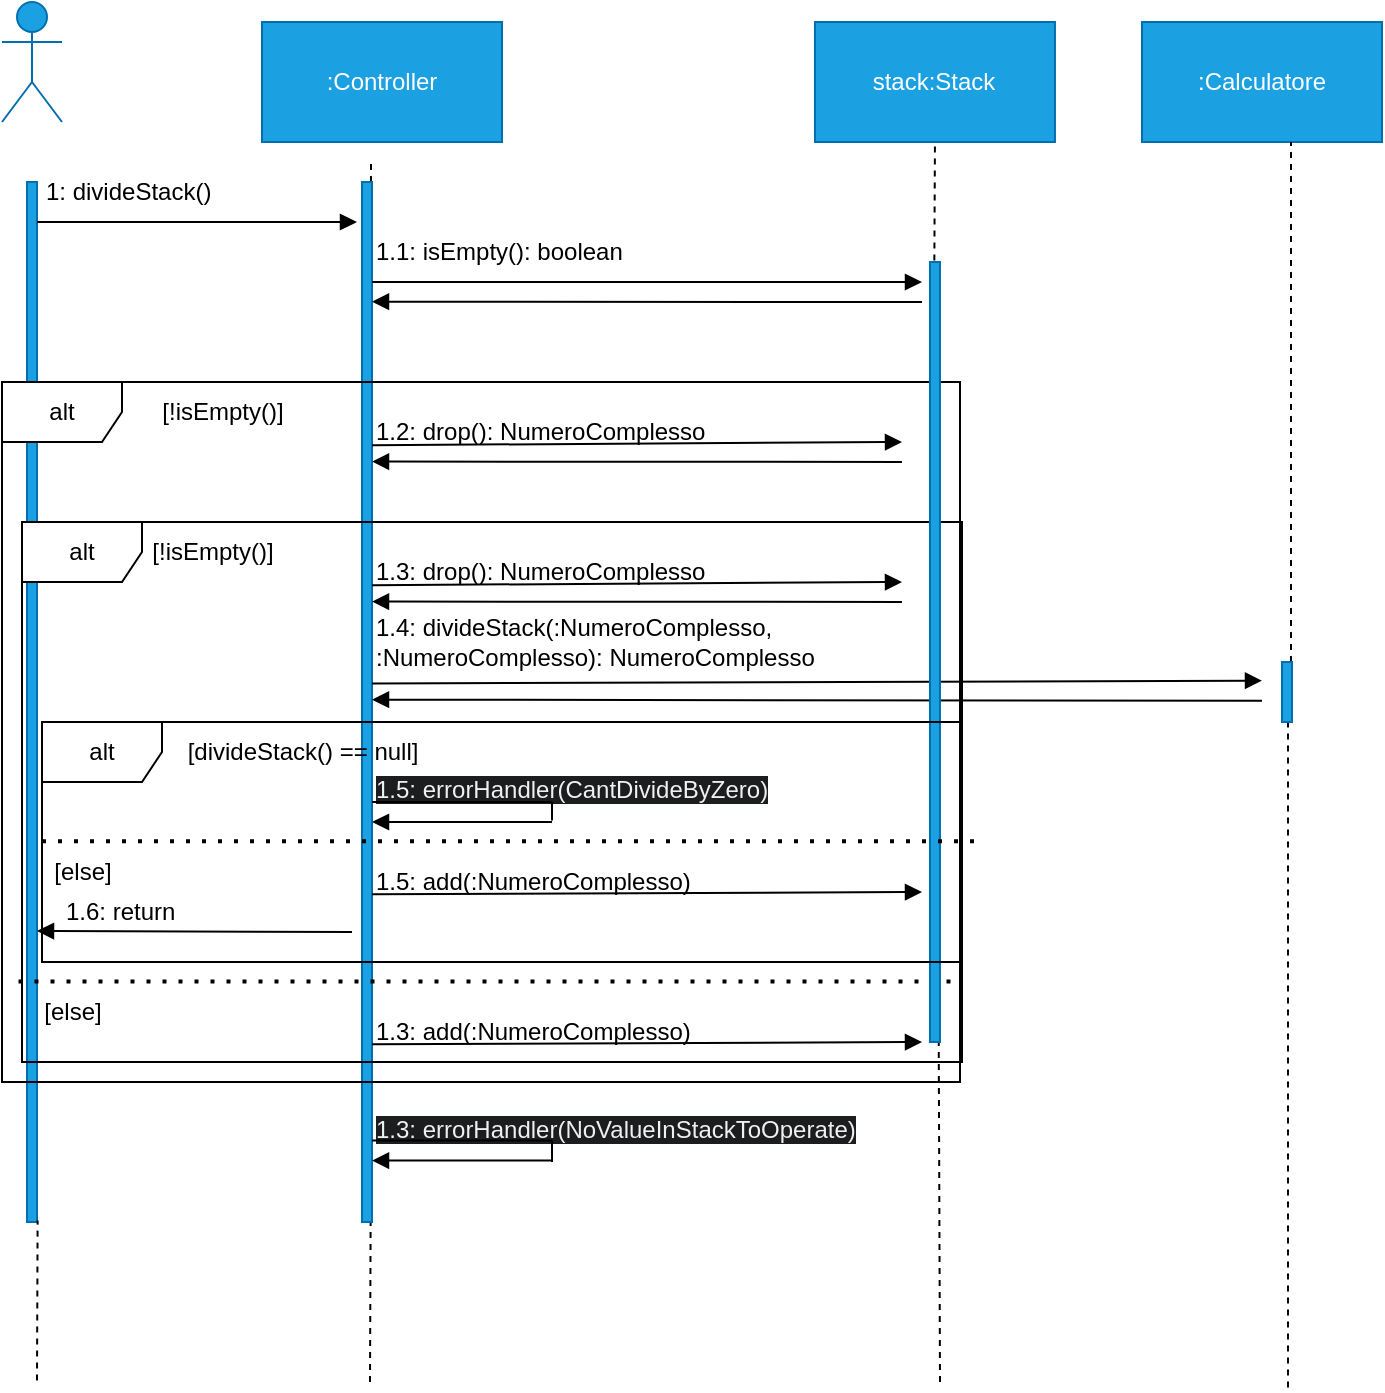 <mxfile version="22.0.3" type="device">
  <diagram name="Page-1" id="LCLt-VKqUHcCb4yVHi7Q">
    <mxGraphModel dx="1195" dy="646" grid="1" gridSize="10" guides="1" tooltips="1" connect="1" arrows="1" fold="1" page="1" pageScale="1" pageWidth="850" pageHeight="1100" math="0" shadow="0">
      <root>
        <mxCell id="0" />
        <mxCell id="1" parent="0" />
        <mxCell id="6EQC8CX66Dj-WZFfLZq5-47" value="Actor" style="shape=umlActor;verticalLabelPosition=bottom;verticalAlign=top;html=1;fillColor=#1ba1e2;fontColor=#ffffff;strokeColor=#006EAF;" parent="1" vertex="1">
          <mxGeometry x="80" y="110" width="30" height="60" as="geometry" />
        </mxCell>
        <mxCell id="6EQC8CX66Dj-WZFfLZq5-48" value="" style="html=1;points=[];perimeter=orthogonalPerimeter;fillColor=#1ba1e2;fontColor=#ffffff;strokeColor=#006EAF;" parent="1" vertex="1">
          <mxGeometry x="92.5" y="200" width="5" height="520" as="geometry" />
        </mxCell>
        <mxCell id="6EQC8CX66Dj-WZFfLZq5-49" value="" style="html=1;verticalAlign=bottom;labelBackgroundColor=none;endArrow=block;endFill=1;" parent="1" edge="1">
          <mxGeometry width="160" relative="1" as="geometry">
            <mxPoint x="97.5" y="220" as="sourcePoint" />
            <mxPoint x="257.5" y="220" as="targetPoint" />
          </mxGeometry>
        </mxCell>
        <mxCell id="6EQC8CX66Dj-WZFfLZq5-50" value="1: divideStack()&amp;nbsp;" style="text;html=1;strokeColor=none;fillColor=none;align=left;verticalAlign=middle;whiteSpace=wrap;rounded=0;" parent="1" vertex="1">
          <mxGeometry x="100" y="190" width="160" height="30" as="geometry" />
        </mxCell>
        <mxCell id="6EQC8CX66Dj-WZFfLZq5-51" value=":Controller" style="rounded=0;whiteSpace=wrap;html=1;fillColor=#1ba1e2;fontColor=#ffffff;strokeColor=#006EAF;" parent="1" vertex="1">
          <mxGeometry x="210" y="120" width="120" height="60" as="geometry" />
        </mxCell>
        <mxCell id="6EQC8CX66Dj-WZFfLZq5-52" value="" style="endArrow=none;dashed=1;html=1;startArrow=none;" parent="1" source="6EQC8CX66Dj-WZFfLZq5-54" edge="1">
          <mxGeometry width="50" height="50" relative="1" as="geometry">
            <mxPoint x="264.5" y="730" as="sourcePoint" />
            <mxPoint x="264.5" y="190" as="targetPoint" />
          </mxGeometry>
        </mxCell>
        <mxCell id="6EQC8CX66Dj-WZFfLZq5-53" value="" style="endArrow=none;dashed=1;html=1;" parent="1" edge="1">
          <mxGeometry width="50" height="50" relative="1" as="geometry">
            <mxPoint x="264" y="800" as="sourcePoint" />
            <mxPoint x="264.31" y="720" as="targetPoint" />
          </mxGeometry>
        </mxCell>
        <mxCell id="6EQC8CX66Dj-WZFfLZq5-54" value="" style="html=1;points=[];perimeter=orthogonalPerimeter;fillColor=#1ba1e2;fontColor=#ffffff;strokeColor=#006EAF;" parent="1" vertex="1">
          <mxGeometry x="260" y="200" width="5" height="520" as="geometry" />
        </mxCell>
        <mxCell id="6EQC8CX66Dj-WZFfLZq5-55" value="" style="html=1;verticalAlign=bottom;labelBackgroundColor=none;endArrow=block;endFill=1;exitX=0.669;exitY=0.19;exitDx=0;exitDy=0;exitPerimeter=0;" parent="1" edge="1">
          <mxGeometry width="160" relative="1" as="geometry">
            <mxPoint x="265.005" y="331.6" as="sourcePoint" />
            <mxPoint x="530" y="330" as="targetPoint" />
          </mxGeometry>
        </mxCell>
        <mxCell id="6EQC8CX66Dj-WZFfLZq5-56" value="1.2: drop(): NumeroComplesso" style="text;html=1;strokeColor=none;fillColor=none;align=left;verticalAlign=middle;whiteSpace=wrap;rounded=0;" parent="1" vertex="1">
          <mxGeometry x="265" y="310" width="195" height="30" as="geometry" />
        </mxCell>
        <mxCell id="6EQC8CX66Dj-WZFfLZq5-57" value="" style="html=1;verticalAlign=bottom;labelBackgroundColor=none;endArrow=block;endFill=1;" parent="1" edge="1">
          <mxGeometry width="160" relative="1" as="geometry">
            <mxPoint x="265" y="250" as="sourcePoint" />
            <mxPoint x="540" y="250" as="targetPoint" />
          </mxGeometry>
        </mxCell>
        <mxCell id="6EQC8CX66Dj-WZFfLZq5-58" value="1.1: isEmpty(): boolean" style="text;html=1;strokeColor=none;fillColor=none;align=left;verticalAlign=middle;whiteSpace=wrap;rounded=0;" parent="1" vertex="1">
          <mxGeometry x="265" y="220" width="200" height="30" as="geometry" />
        </mxCell>
        <mxCell id="6EQC8CX66Dj-WZFfLZq5-59" value="stack:Stack" style="rounded=0;whiteSpace=wrap;html=1;fillColor=#1ba1e2;fontColor=#ffffff;strokeColor=#006EAF;" parent="1" vertex="1">
          <mxGeometry x="486.48" y="120" width="120" height="60" as="geometry" />
        </mxCell>
        <mxCell id="6EQC8CX66Dj-WZFfLZq5-60" value="" style="endArrow=none;dashed=1;html=1;exitX=0.438;exitY=-0.002;exitDx=0;exitDy=0;exitPerimeter=0;entryX=0.5;entryY=1;entryDx=0;entryDy=0;" parent="1" source="6EQC8CX66Dj-WZFfLZq5-87" target="6EQC8CX66Dj-WZFfLZq5-59" edge="1">
          <mxGeometry width="50" height="50" relative="1" as="geometry">
            <mxPoint x="549.36" y="236.14" as="sourcePoint" />
            <mxPoint x="548.98" y="206.1" as="targetPoint" />
          </mxGeometry>
        </mxCell>
        <mxCell id="6EQC8CX66Dj-WZFfLZq5-61" value="" style="html=1;verticalAlign=bottom;labelBackgroundColor=none;endArrow=block;endFill=1;" parent="1" edge="1">
          <mxGeometry width="160" relative="1" as="geometry">
            <mxPoint x="530" y="340" as="sourcePoint" />
            <mxPoint x="265" y="339.76" as="targetPoint" />
          </mxGeometry>
        </mxCell>
        <mxCell id="6EQC8CX66Dj-WZFfLZq5-62" value="1.5: add(:NumeroComplesso)" style="text;html=1;strokeColor=none;fillColor=none;align=left;verticalAlign=middle;whiteSpace=wrap;rounded=0;" parent="1" vertex="1">
          <mxGeometry x="265" y="535" width="205" height="30" as="geometry" />
        </mxCell>
        <mxCell id="6EQC8CX66Dj-WZFfLZq5-63" value="alt" style="shape=umlFrame;whiteSpace=wrap;html=1;pointerEvents=0;" parent="1" vertex="1">
          <mxGeometry x="80" y="300" width="479" height="350" as="geometry" />
        </mxCell>
        <mxCell id="6EQC8CX66Dj-WZFfLZq5-64" value="" style="html=1;verticalAlign=bottom;labelBackgroundColor=none;endArrow=block;endFill=1;" parent="1" edge="1">
          <mxGeometry width="160" relative="1" as="geometry">
            <mxPoint x="255" y="575" as="sourcePoint" />
            <mxPoint x="97.5" y="574.5" as="targetPoint" />
          </mxGeometry>
        </mxCell>
        <mxCell id="6EQC8CX66Dj-WZFfLZq5-65" value="1.6: return" style="text;html=1;strokeColor=none;fillColor=none;align=left;verticalAlign=middle;whiteSpace=wrap;rounded=0;" parent="1" vertex="1">
          <mxGeometry x="110" y="550" width="130" height="30" as="geometry" />
        </mxCell>
        <mxCell id="6EQC8CX66Dj-WZFfLZq5-68" value="[!isEmpty()]" style="text;html=1;align=center;verticalAlign=middle;resizable=0;points=[];autosize=1;strokeColor=none;fillColor=none;" parent="1" vertex="1">
          <mxGeometry x="150" y="300" width="80" height="30" as="geometry" />
        </mxCell>
        <mxCell id="6EQC8CX66Dj-WZFfLZq5-69" value=":Calculatore" style="rounded=0;whiteSpace=wrap;html=1;fillColor=#1ba1e2;fontColor=#ffffff;strokeColor=#006EAF;" parent="1" vertex="1">
          <mxGeometry x="650" y="120" width="120" height="60" as="geometry" />
        </mxCell>
        <mxCell id="6EQC8CX66Dj-WZFfLZq5-70" value="" style="endArrow=none;dashed=1;html=1;startArrow=none;rounded=0;" parent="1" source="6EQC8CX66Dj-WZFfLZq5-72" edge="1">
          <mxGeometry width="50" height="50" relative="1" as="geometry">
            <mxPoint x="724.5" y="720" as="sourcePoint" />
            <mxPoint x="724.5" y="180" as="targetPoint" />
          </mxGeometry>
        </mxCell>
        <mxCell id="6EQC8CX66Dj-WZFfLZq5-71" value="" style="endArrow=none;dashed=1;html=1;rounded=0;" parent="1" target="6EQC8CX66Dj-WZFfLZq5-72" edge="1">
          <mxGeometry width="50" height="50" relative="1" as="geometry">
            <mxPoint x="723" y="802.759" as="sourcePoint" />
            <mxPoint x="724.5" y="180" as="targetPoint" />
          </mxGeometry>
        </mxCell>
        <mxCell id="6EQC8CX66Dj-WZFfLZq5-72" value="" style="html=1;points=[];perimeter=orthogonalPerimeter;fillColor=#1ba1e2;fontColor=#ffffff;strokeColor=#006EAF;" parent="1" vertex="1">
          <mxGeometry x="720" y="440" width="5" height="30" as="geometry" />
        </mxCell>
        <mxCell id="6EQC8CX66Dj-WZFfLZq5-73" value="1.4: divideStack(:NumeroComplesso, :NumeroComplesso): NumeroComplesso" style="text;html=1;strokeColor=none;fillColor=none;align=left;verticalAlign=middle;whiteSpace=wrap;rounded=0;" parent="1" vertex="1">
          <mxGeometry x="265" y="415" width="285" height="30" as="geometry" />
        </mxCell>
        <mxCell id="6EQC8CX66Dj-WZFfLZq5-74" value="" style="html=1;verticalAlign=bottom;labelBackgroundColor=none;endArrow=block;endFill=1;exitX=0.669;exitY=0.19;exitDx=0;exitDy=0;exitPerimeter=0;" parent="1" edge="1">
          <mxGeometry width="160" relative="1" as="geometry">
            <mxPoint x="265.005" y="450.7" as="sourcePoint" />
            <mxPoint x="710" y="449.34" as="targetPoint" />
          </mxGeometry>
        </mxCell>
        <mxCell id="6EQC8CX66Dj-WZFfLZq5-75" value="" style="html=1;verticalAlign=bottom;labelBackgroundColor=none;endArrow=block;endFill=1;" parent="1" edge="1">
          <mxGeometry width="160" relative="1" as="geometry">
            <mxPoint x="710" y="459.34" as="sourcePoint" />
            <mxPoint x="265" y="458.86" as="targetPoint" />
          </mxGeometry>
        </mxCell>
        <mxCell id="6EQC8CX66Dj-WZFfLZq5-76" value="" style="html=1;verticalAlign=bottom;labelBackgroundColor=none;endArrow=block;endFill=1;" parent="1" edge="1">
          <mxGeometry width="160" relative="1" as="geometry">
            <mxPoint x="540" y="260" as="sourcePoint" />
            <mxPoint x="265" y="259.83" as="targetPoint" />
          </mxGeometry>
        </mxCell>
        <mxCell id="6EQC8CX66Dj-WZFfLZq5-77" value="" style="endArrow=none;dashed=1;html=1;entryX=0.852;entryY=0.909;entryDx=0;entryDy=0;entryPerimeter=0;" parent="1" target="6EQC8CX66Dj-WZFfLZq5-87" edge="1">
          <mxGeometry width="50" height="50" relative="1" as="geometry">
            <mxPoint x="549" y="800" as="sourcePoint" />
            <mxPoint x="548.98" y="386.1" as="targetPoint" />
          </mxGeometry>
        </mxCell>
        <mxCell id="6EQC8CX66Dj-WZFfLZq5-78" value="alt" style="shape=umlFrame;whiteSpace=wrap;html=1;pointerEvents=0;" parent="1" vertex="1">
          <mxGeometry x="90" y="370" width="470" height="270" as="geometry" />
        </mxCell>
        <mxCell id="6EQC8CX66Dj-WZFfLZq5-79" value="" style="endArrow=none;dashed=1;html=1;dashPattern=1 3;strokeWidth=2;rounded=0;exitX=-0.035;exitY=-0.007;exitDx=0;exitDy=0;exitPerimeter=0;entryX=0.998;entryY=0.851;entryDx=0;entryDy=0;entryPerimeter=0;" parent="1" source="6EQC8CX66Dj-WZFfLZq5-80" target="6EQC8CX66Dj-WZFfLZq5-78" edge="1">
          <mxGeometry width="50" height="50" relative="1" as="geometry">
            <mxPoint x="85" y="520" as="sourcePoint" />
            <mxPoint x="555" y="520" as="targetPoint" />
          </mxGeometry>
        </mxCell>
        <mxCell id="6EQC8CX66Dj-WZFfLZq5-80" value="[else]" style="text;html=1;align=center;verticalAlign=middle;resizable=0;points=[];autosize=1;strokeColor=none;fillColor=none;" parent="1" vertex="1">
          <mxGeometry x="90" y="600" width="50" height="30" as="geometry" />
        </mxCell>
        <mxCell id="6EQC8CX66Dj-WZFfLZq5-81" value="" style="html=1;verticalAlign=bottom;labelBackgroundColor=none;endArrow=block;endFill=1;exitX=0.669;exitY=0.19;exitDx=0;exitDy=0;exitPerimeter=0;" parent="1" edge="1">
          <mxGeometry width="160" relative="1" as="geometry">
            <mxPoint x="265.005" y="401.6" as="sourcePoint" />
            <mxPoint x="530" y="400" as="targetPoint" />
          </mxGeometry>
        </mxCell>
        <mxCell id="6EQC8CX66Dj-WZFfLZq5-82" value="1.3: drop(): NumeroComplesso" style="text;html=1;strokeColor=none;fillColor=none;align=left;verticalAlign=middle;whiteSpace=wrap;rounded=0;" parent="1" vertex="1">
          <mxGeometry x="265" y="380" width="195" height="30" as="geometry" />
        </mxCell>
        <mxCell id="6EQC8CX66Dj-WZFfLZq5-83" value="" style="html=1;verticalAlign=bottom;labelBackgroundColor=none;endArrow=block;endFill=1;" parent="1" edge="1">
          <mxGeometry width="160" relative="1" as="geometry">
            <mxPoint x="530" y="410" as="sourcePoint" />
            <mxPoint x="265" y="409.76" as="targetPoint" />
          </mxGeometry>
        </mxCell>
        <mxCell id="6EQC8CX66Dj-WZFfLZq5-84" value="" style="html=1;verticalAlign=bottom;labelBackgroundColor=none;endArrow=block;endFill=1;exitX=0.669;exitY=0.19;exitDx=0;exitDy=0;exitPerimeter=0;" parent="1" edge="1">
          <mxGeometry width="160" relative="1" as="geometry">
            <mxPoint x="264.995" y="556.15" as="sourcePoint" />
            <mxPoint x="540" y="555" as="targetPoint" />
          </mxGeometry>
        </mxCell>
        <mxCell id="6EQC8CX66Dj-WZFfLZq5-85" value="1.3: add(:NumeroComplesso)" style="text;html=1;strokeColor=none;fillColor=none;align=left;verticalAlign=middle;whiteSpace=wrap;rounded=0;" parent="1" vertex="1">
          <mxGeometry x="265" y="610" width="205" height="30" as="geometry" />
        </mxCell>
        <mxCell id="6EQC8CX66Dj-WZFfLZq5-86" value="" style="html=1;verticalAlign=bottom;labelBackgroundColor=none;endArrow=block;endFill=1;exitX=0.669;exitY=0.19;exitDx=0;exitDy=0;exitPerimeter=0;" parent="1" edge="1">
          <mxGeometry width="160" relative="1" as="geometry">
            <mxPoint x="264.995" y="631.15" as="sourcePoint" />
            <mxPoint x="540" y="630" as="targetPoint" />
          </mxGeometry>
        </mxCell>
        <mxCell id="6EQC8CX66Dj-WZFfLZq5-87" value="" style="html=1;points=[];perimeter=orthogonalPerimeter;fillColor=#1ba1e2;fontColor=#ffffff;strokeColor=#006EAF;" parent="1" vertex="1">
          <mxGeometry x="543.98" y="240" width="5" height="390" as="geometry" />
        </mxCell>
        <mxCell id="6EQC8CX66Dj-WZFfLZq5-88" value="[!isEmpty()]" style="text;html=1;align=center;verticalAlign=middle;resizable=0;points=[];autosize=1;strokeColor=none;fillColor=none;" parent="1" vertex="1">
          <mxGeometry x="145" y="370" width="80" height="30" as="geometry" />
        </mxCell>
        <mxCell id="6EQC8CX66Dj-WZFfLZq5-89" value="&lt;span style=&quot;color: rgb(240, 240, 240); font-family: Helvetica; font-size: 12px; font-style: normal; font-variant-ligatures: normal; font-variant-caps: normal; font-weight: 400; letter-spacing: normal; orphans: 2; text-align: left; text-indent: 0px; text-transform: none; widows: 2; word-spacing: 0px; -webkit-text-stroke-width: 0px; background-color: rgb(27, 29, 30); text-decoration-thickness: initial; text-decoration-style: initial; text-decoration-color: initial; float: none; display: inline !important;&quot;&gt;1.3: errorHandler(NoValueInStackToOperate)&lt;/span&gt;" style="text;whiteSpace=wrap;html=1;" parent="1" vertex="1">
          <mxGeometry x="265" y="660" width="245" height="20" as="geometry" />
        </mxCell>
        <mxCell id="6EQC8CX66Dj-WZFfLZq5-90" value="" style="html=1;verticalAlign=bottom;labelBackgroundColor=none;endArrow=block;endFill=1;rounded=0;" parent="1" edge="1">
          <mxGeometry width="160" relative="1" as="geometry">
            <mxPoint x="355.0" y="689.31" as="sourcePoint" />
            <mxPoint x="265.0" y="689.31" as="targetPoint" />
          </mxGeometry>
        </mxCell>
        <mxCell id="6EQC8CX66Dj-WZFfLZq5-91" value="" style="endArrow=none;html=1;rounded=0;" parent="1" edge="1">
          <mxGeometry width="50" height="50" relative="1" as="geometry">
            <mxPoint x="265.0" y="679.31" as="sourcePoint" />
            <mxPoint x="355.0" y="679.31" as="targetPoint" />
          </mxGeometry>
        </mxCell>
        <mxCell id="6EQC8CX66Dj-WZFfLZq5-92" value="" style="endArrow=none;html=1;rounded=0;" parent="1" edge="1">
          <mxGeometry width="50" height="50" relative="1" as="geometry">
            <mxPoint x="355" y="690" as="sourcePoint" />
            <mxPoint x="355.0" y="679.31" as="targetPoint" />
            <Array as="points" />
          </mxGeometry>
        </mxCell>
        <mxCell id="6EQC8CX66Dj-WZFfLZq5-94" value="alt" style="shape=umlFrame;whiteSpace=wrap;html=1;pointerEvents=0;" parent="1" vertex="1">
          <mxGeometry x="100" y="470" width="460" height="120" as="geometry" />
        </mxCell>
        <mxCell id="6EQC8CX66Dj-WZFfLZq5-95" value="[divideStack() == null]" style="text;html=1;align=center;verticalAlign=middle;resizable=0;points=[];autosize=1;strokeColor=none;fillColor=none;" parent="1" vertex="1">
          <mxGeometry x="160" y="470" width="140" height="30" as="geometry" />
        </mxCell>
        <mxCell id="6EQC8CX66Dj-WZFfLZq5-100" value="&lt;span style=&quot;color: rgb(240, 240, 240); font-family: Helvetica; font-size: 12px; font-style: normal; font-variant-ligatures: normal; font-variant-caps: normal; font-weight: 400; letter-spacing: normal; orphans: 2; text-align: left; text-indent: 0px; text-transform: none; widows: 2; word-spacing: 0px; -webkit-text-stroke-width: 0px; background-color: rgb(27, 29, 30); text-decoration-thickness: initial; text-decoration-style: initial; text-decoration-color: initial; float: none; display: inline !important;&quot;&gt;1.5: errorHandler(CantDivideByZero)&lt;/span&gt;" style="text;whiteSpace=wrap;html=1;" parent="1" vertex="1">
          <mxGeometry x="265" y="490" width="245" height="20" as="geometry" />
        </mxCell>
        <mxCell id="6EQC8CX66Dj-WZFfLZq5-101" value="" style="html=1;verticalAlign=bottom;labelBackgroundColor=none;endArrow=block;endFill=1;rounded=0;" parent="1" edge="1">
          <mxGeometry width="160" relative="1" as="geometry">
            <mxPoint x="355.0" y="520" as="sourcePoint" />
            <mxPoint x="265.0" y="520" as="targetPoint" />
          </mxGeometry>
        </mxCell>
        <mxCell id="6EQC8CX66Dj-WZFfLZq5-102" value="" style="endArrow=none;html=1;rounded=0;" parent="1" edge="1">
          <mxGeometry width="50" height="50" relative="1" as="geometry">
            <mxPoint x="265.0" y="510.0" as="sourcePoint" />
            <mxPoint x="355.0" y="510.0" as="targetPoint" />
          </mxGeometry>
        </mxCell>
        <mxCell id="6EQC8CX66Dj-WZFfLZq5-103" value="" style="endArrow=none;html=1;rounded=0;" parent="1" edge="1">
          <mxGeometry width="50" height="50" relative="1" as="geometry">
            <mxPoint x="355.0" y="519.31" as="sourcePoint" />
            <mxPoint x="355" y="510" as="targetPoint" />
            <Array as="points" />
          </mxGeometry>
        </mxCell>
        <mxCell id="6EQC8CX66Dj-WZFfLZq5-105" value="" style="endArrow=none;dashed=1;html=1;" parent="1" edge="1">
          <mxGeometry width="50" height="50" relative="1" as="geometry">
            <mxPoint x="97.5" y="799.31" as="sourcePoint" />
            <mxPoint x="97.81" y="719.31" as="targetPoint" />
          </mxGeometry>
        </mxCell>
        <mxCell id="yKbVT6-n95N_Z1ivXLKA-1" value="" style="endArrow=none;dashed=1;html=1;dashPattern=1 3;strokeWidth=2;rounded=0;exitX=-0.035;exitY=-0.007;exitDx=0;exitDy=0;exitPerimeter=0;entryX=0.998;entryY=0.851;entryDx=0;entryDy=0;entryPerimeter=0;" edge="1" parent="1">
          <mxGeometry width="50" height="50" relative="1" as="geometry">
            <mxPoint x="100" y="529.58" as="sourcePoint" />
            <mxPoint x="571" y="529.58" as="targetPoint" />
          </mxGeometry>
        </mxCell>
        <mxCell id="yKbVT6-n95N_Z1ivXLKA-2" value="[else]" style="text;html=1;align=center;verticalAlign=middle;resizable=0;points=[];autosize=1;strokeColor=none;fillColor=none;" vertex="1" parent="1">
          <mxGeometry x="95" y="530" width="50" height="30" as="geometry" />
        </mxCell>
      </root>
    </mxGraphModel>
  </diagram>
</mxfile>
